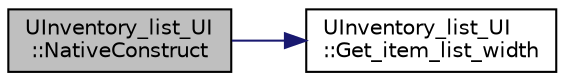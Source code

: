 digraph "UInventory_list_UI::NativeConstruct"
{
 // LATEX_PDF_SIZE
  edge [fontname="Helvetica",fontsize="10",labelfontname="Helvetica",labelfontsize="10"];
  node [fontname="Helvetica",fontsize="10",shape=record];
  rankdir="LR";
  Node1 [label="UInventory_list_UI\l::NativeConstruct",height=0.2,width=0.4,color="black", fillcolor="grey75", style="filled", fontcolor="black",tooltip=" "];
  Node1 -> Node2 [color="midnightblue",fontsize="10",style="solid",fontname="Helvetica"];
  Node2 [label="UInventory_list_UI\l::Get_item_list_width",height=0.2,width=0.4,color="black", fillcolor="white", style="filled",URL="$class_u_inventory__list___u_i.html#a1bdb10d74e336e6e0cdeb80e1b62fc2c",tooltip="월드 및 인벤토리 사이즈 박스 넓이 구함"];
}
